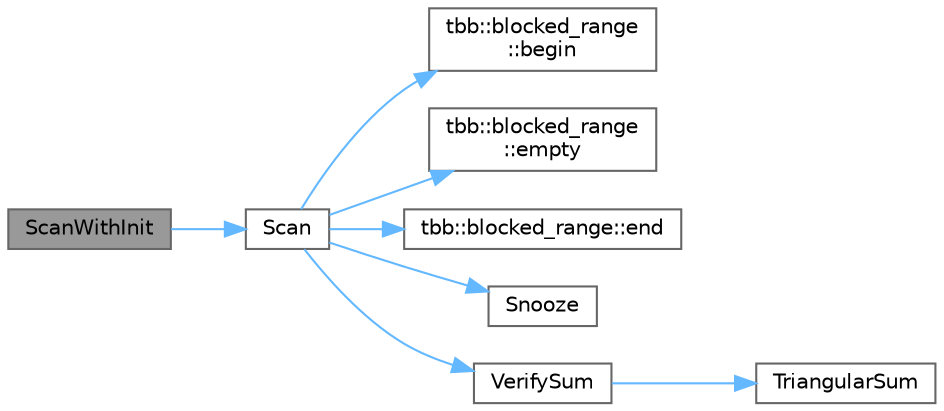 digraph "ScanWithInit"
{
 // LATEX_PDF_SIZE
  bgcolor="transparent";
  edge [fontname=Helvetica,fontsize=10,labelfontname=Helvetica,labelfontsize=10];
  node [fontname=Helvetica,fontsize=10,shape=box,height=0.2,width=0.4];
  rankdir="LR";
  Node1 [id="Node000001",label="ScanWithInit",height=0.2,width=0.4,color="gray40", fillcolor="grey60", style="filled", fontcolor="black",tooltip=" "];
  Node1 -> Node2 [id="edge1_Node000001_Node000002",color="steelblue1",style="solid",tooltip=" "];
  Node2 [id="Node000002",label="Scan",height=0.2,width=0.4,color="grey40", fillcolor="white", style="filled",URL="$test__parallel__scan_8cpp.html#a7cd7c3827a62fe37e72c3826304e9407",tooltip=" "];
  Node2 -> Node3 [id="edge2_Node000002_Node000003",color="steelblue1",style="solid",tooltip=" "];
  Node3 [id="Node000003",label="tbb::blocked_range\l::begin",height=0.2,width=0.4,color="grey40", fillcolor="white", style="filled",URL="$classtbb_1_1blocked__range.html#a2b313f02d4b8148465599c55c70d73d6",tooltip="Beginning of range."];
  Node2 -> Node4 [id="edge3_Node000002_Node000004",color="steelblue1",style="solid",tooltip=" "];
  Node4 [id="Node000004",label="tbb::blocked_range\l::empty",height=0.2,width=0.4,color="grey40", fillcolor="white", style="filled",URL="$classtbb_1_1blocked__range.html#a98e22b70dd44d52a2ba5a522ee0b4b06",tooltip="True if range is empty."];
  Node2 -> Node5 [id="edge4_Node000002_Node000005",color="steelblue1",style="solid",tooltip=" "];
  Node5 [id="Node000005",label="tbb::blocked_range::end",height=0.2,width=0.4,color="grey40", fillcolor="white", style="filled",URL="$classtbb_1_1blocked__range.html#aadaf5cf0b4d72a95904de6f5816cb603",tooltip="One past last value in range."];
  Node2 -> Node6 [id="edge5_Node000002_Node000006",color="steelblue1",style="solid",tooltip=" "];
  Node6 [id="Node000006",label="Snooze",height=0.2,width=0.4,color="grey40", fillcolor="white", style="filled",URL="$test__parallel__scan_8cpp.html#afa7dce24b43d9b2a77a39a13322ff3d2",tooltip=" "];
  Node2 -> Node7 [id="edge6_Node000002_Node000007",color="steelblue1",style="solid",tooltip=" "];
  Node7 [id="Node000007",label="VerifySum",height=0.2,width=0.4,color="grey40", fillcolor="white", style="filled",URL="$test__parallel__scan_8cpp.html#a45946f808218876395ee115d7f5732d7",tooltip="Verify that sum is init plus sum of integers in closed interval [0..finish_index]."];
  Node7 -> Node8 [id="edge7_Node000007_Node000008",color="steelblue1",style="solid",tooltip=" "];
  Node8 [id="Node000008",label="TriangularSum",height=0.2,width=0.4,color="grey40", fillcolor="white", style="filled",URL="$test__parallel__scan_8cpp.html#a7140f2a702d8c8ac137c40671c0512fc",tooltip="Sum of 0..i with wrap around on overflow."];
}
